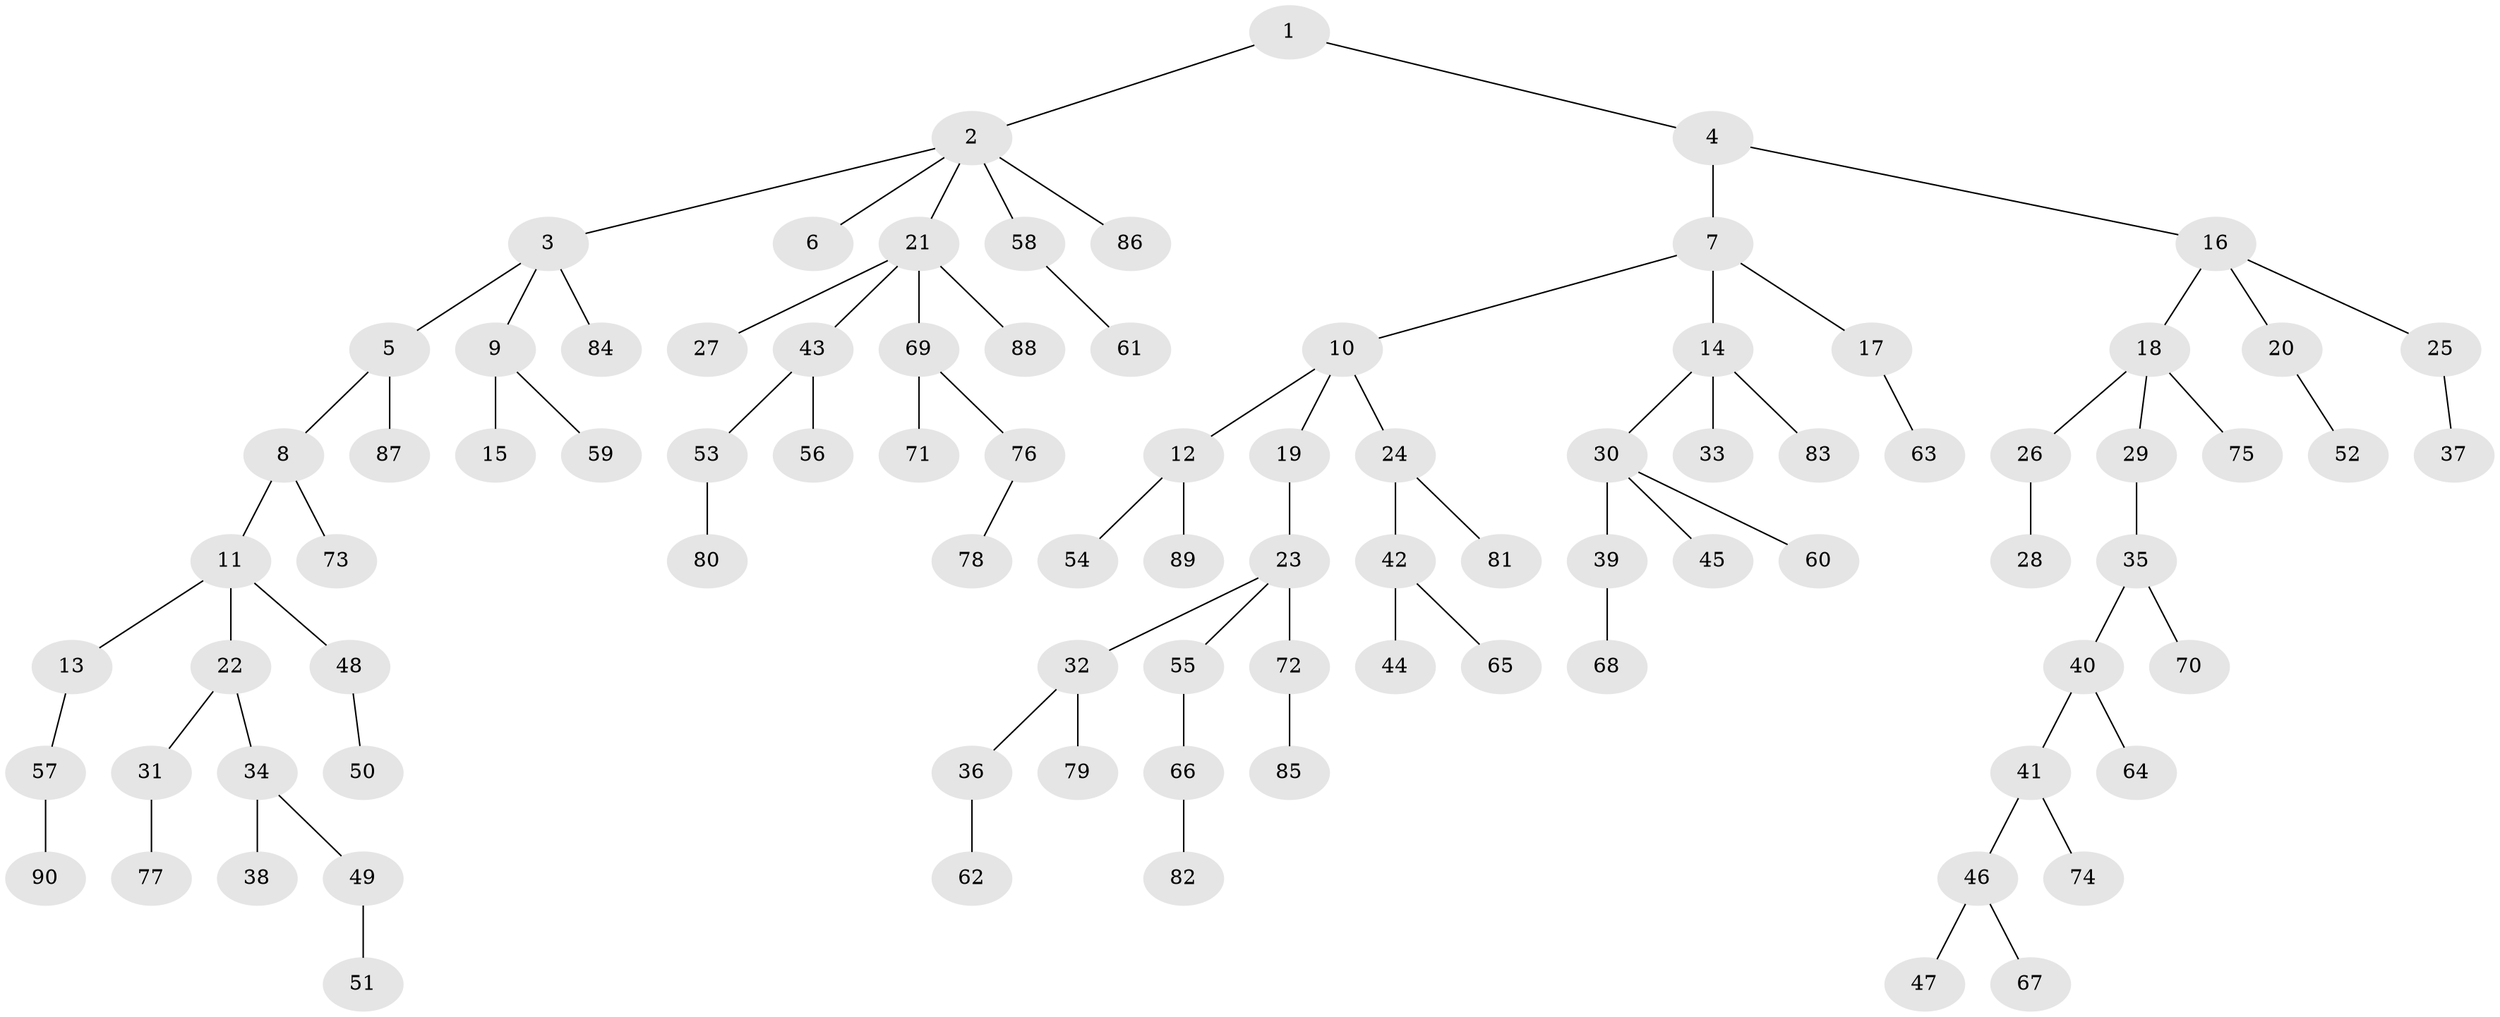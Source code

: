 // Generated by graph-tools (version 1.1) at 2025/02/03/09/25 03:02:29]
// undirected, 90 vertices, 89 edges
graph export_dot {
graph [start="1"]
  node [color=gray90,style=filled];
  1;
  2;
  3;
  4;
  5;
  6;
  7;
  8;
  9;
  10;
  11;
  12;
  13;
  14;
  15;
  16;
  17;
  18;
  19;
  20;
  21;
  22;
  23;
  24;
  25;
  26;
  27;
  28;
  29;
  30;
  31;
  32;
  33;
  34;
  35;
  36;
  37;
  38;
  39;
  40;
  41;
  42;
  43;
  44;
  45;
  46;
  47;
  48;
  49;
  50;
  51;
  52;
  53;
  54;
  55;
  56;
  57;
  58;
  59;
  60;
  61;
  62;
  63;
  64;
  65;
  66;
  67;
  68;
  69;
  70;
  71;
  72;
  73;
  74;
  75;
  76;
  77;
  78;
  79;
  80;
  81;
  82;
  83;
  84;
  85;
  86;
  87;
  88;
  89;
  90;
  1 -- 2;
  1 -- 4;
  2 -- 3;
  2 -- 6;
  2 -- 21;
  2 -- 58;
  2 -- 86;
  3 -- 5;
  3 -- 9;
  3 -- 84;
  4 -- 7;
  4 -- 16;
  5 -- 8;
  5 -- 87;
  7 -- 10;
  7 -- 14;
  7 -- 17;
  8 -- 11;
  8 -- 73;
  9 -- 15;
  9 -- 59;
  10 -- 12;
  10 -- 19;
  10 -- 24;
  11 -- 13;
  11 -- 22;
  11 -- 48;
  12 -- 54;
  12 -- 89;
  13 -- 57;
  14 -- 30;
  14 -- 33;
  14 -- 83;
  16 -- 18;
  16 -- 20;
  16 -- 25;
  17 -- 63;
  18 -- 26;
  18 -- 29;
  18 -- 75;
  19 -- 23;
  20 -- 52;
  21 -- 27;
  21 -- 43;
  21 -- 69;
  21 -- 88;
  22 -- 31;
  22 -- 34;
  23 -- 32;
  23 -- 55;
  23 -- 72;
  24 -- 42;
  24 -- 81;
  25 -- 37;
  26 -- 28;
  29 -- 35;
  30 -- 39;
  30 -- 45;
  30 -- 60;
  31 -- 77;
  32 -- 36;
  32 -- 79;
  34 -- 38;
  34 -- 49;
  35 -- 40;
  35 -- 70;
  36 -- 62;
  39 -- 68;
  40 -- 41;
  40 -- 64;
  41 -- 46;
  41 -- 74;
  42 -- 44;
  42 -- 65;
  43 -- 53;
  43 -- 56;
  46 -- 47;
  46 -- 67;
  48 -- 50;
  49 -- 51;
  53 -- 80;
  55 -- 66;
  57 -- 90;
  58 -- 61;
  66 -- 82;
  69 -- 71;
  69 -- 76;
  72 -- 85;
  76 -- 78;
}

